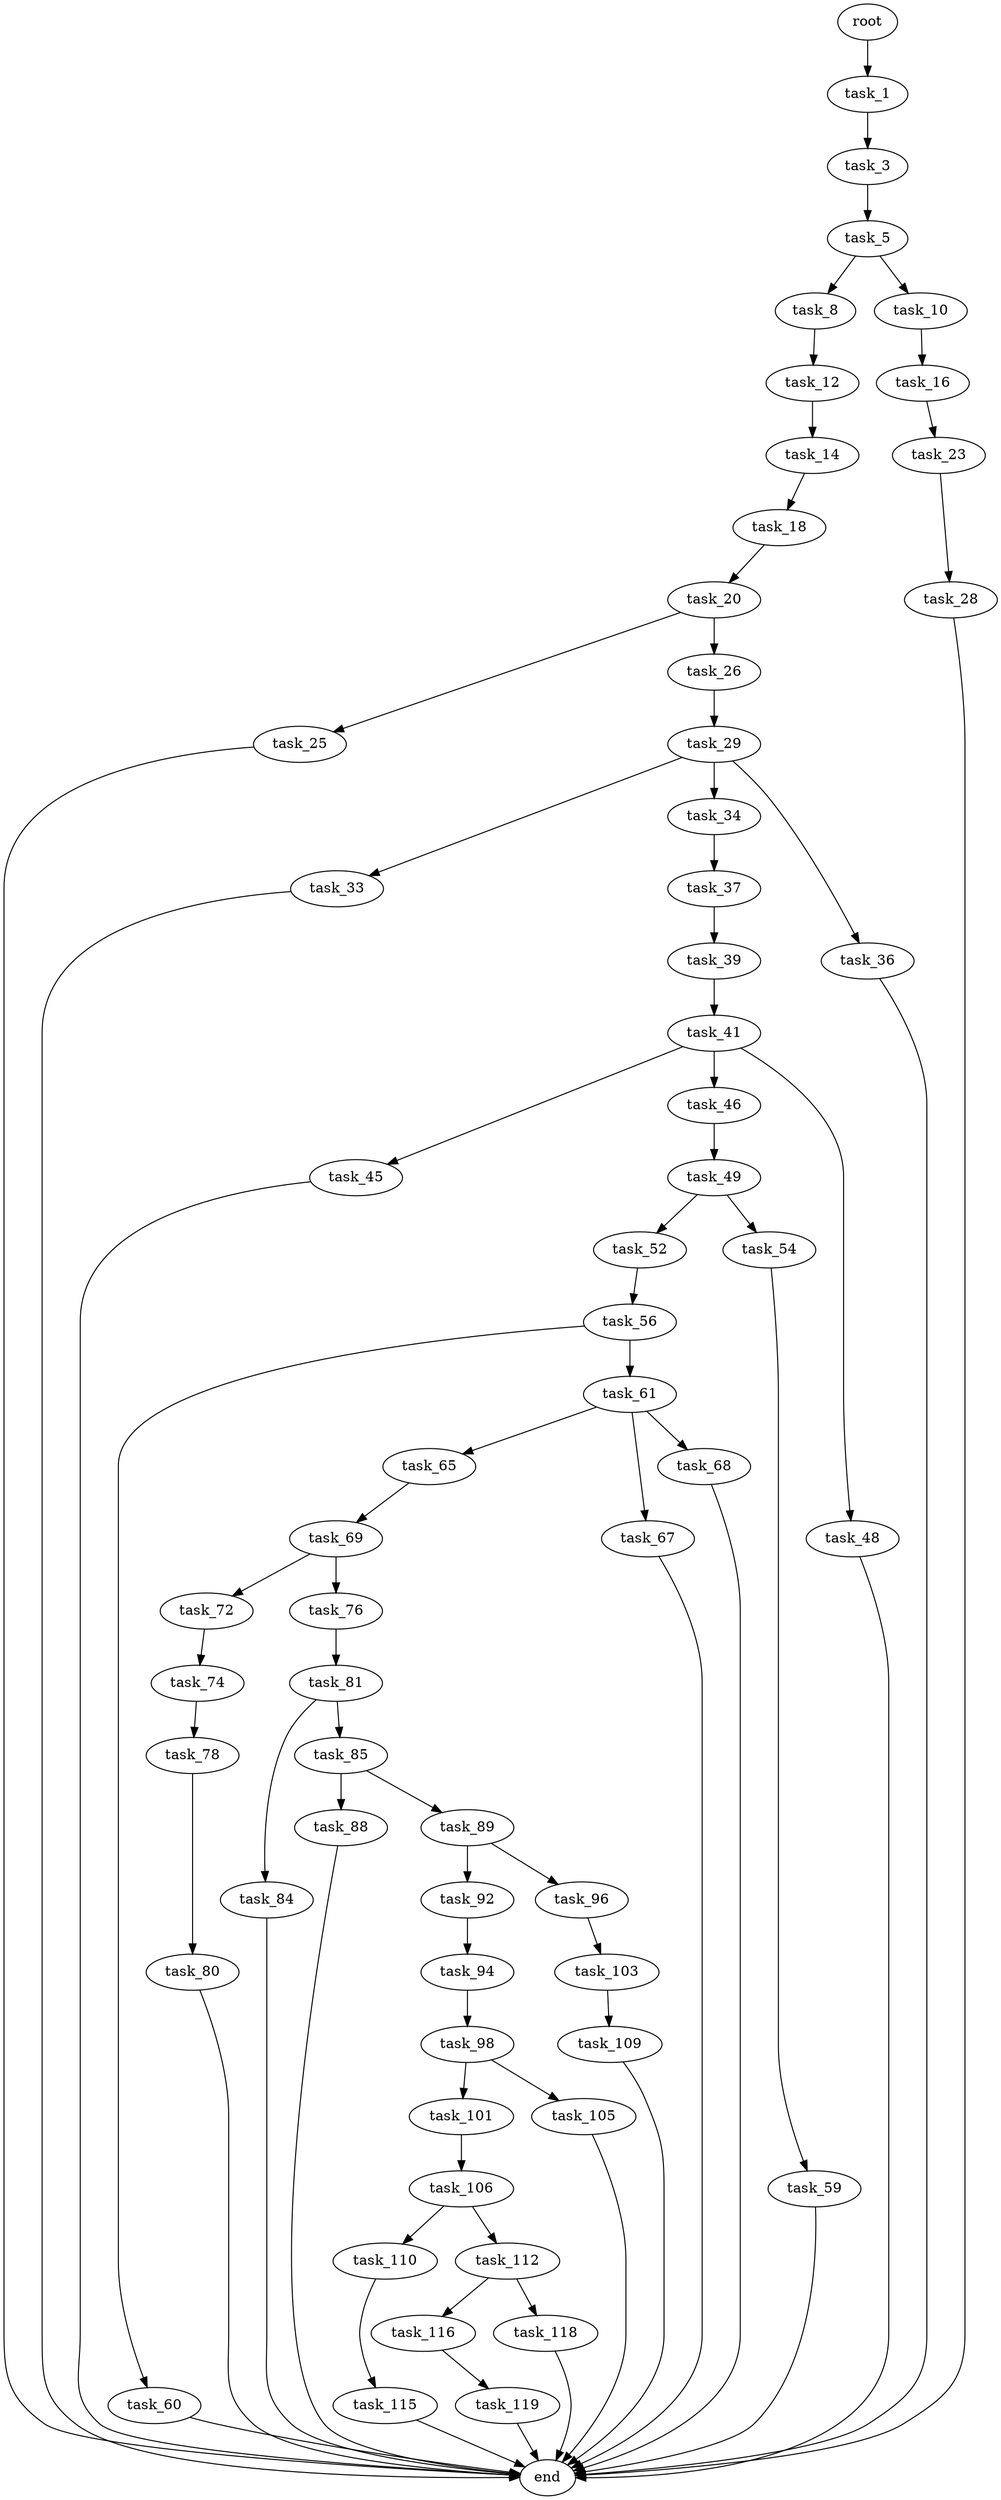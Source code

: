 digraph G {
  root [size="0.000000"];
  task_1 [size="57603943343.000000"];
  task_3 [size="5598109955.000000"];
  task_5 [size="25417171310.000000"];
  task_8 [size="368293445632.000000"];
  task_10 [size="68719476736.000000"];
  task_12 [size="76004456514.000000"];
  task_14 [size="19245508962.000000"];
  task_16 [size="5475462025.000000"];
  task_18 [size="358894089737.000000"];
  task_20 [size="4608302222.000000"];
  task_23 [size="549755813888.000000"];
  task_25 [size="333278926894.000000"];
  task_26 [size="234778308958.000000"];
  task_28 [size="24943602026.000000"];
  task_29 [size="9250601158.000000"];
  task_33 [size="5985723792.000000"];
  task_34 [size="677219877389.000000"];
  task_36 [size="862395187177.000000"];
  task_37 [size="23400345610.000000"];
  task_39 [size="1132392178070.000000"];
  task_41 [size="68719476736.000000"];
  task_45 [size="489645526.000000"];
  task_46 [size="22395480533.000000"];
  task_48 [size="6942651502.000000"];
  task_49 [size="549755813888.000000"];
  task_52 [size="18641740206.000000"];
  task_54 [size="18056498877.000000"];
  task_56 [size="1073741824000.000000"];
  task_59 [size="6449103421.000000"];
  task_60 [size="15493199968.000000"];
  task_61 [size="9495554807.000000"];
  task_65 [size="4203725852.000000"];
  task_67 [size="955483408944.000000"];
  task_68 [size="6206842091.000000"];
  task_69 [size="4845735459.000000"];
  task_72 [size="137450837388.000000"];
  task_74 [size="8056795179.000000"];
  task_76 [size="368293445632.000000"];
  task_78 [size="16946001799.000000"];
  task_80 [size="46650462704.000000"];
  task_81 [size="390420813116.000000"];
  task_84 [size="274752479841.000000"];
  task_85 [size="126373333384.000000"];
  task_88 [size="299659910808.000000"];
  task_89 [size="1073741824000.000000"];
  task_92 [size="300883709651.000000"];
  task_94 [size="368293445632.000000"];
  task_96 [size="16673773400.000000"];
  task_98 [size="646479180958.000000"];
  task_101 [size="14425352558.000000"];
  task_103 [size="679504108660.000000"];
  task_105 [size="2597490504.000000"];
  task_106 [size="117332399059.000000"];
  task_109 [size="1294815427.000000"];
  task_110 [size="42342393445.000000"];
  task_112 [size="25288402208.000000"];
  task_115 [size="549755813888.000000"];
  task_116 [size="3357438128.000000"];
  task_118 [size="368293445632.000000"];
  task_119 [size="611448607259.000000"];
  end [size="0.000000"];

  root -> task_1 [size="1.000000"];
  task_1 -> task_3 [size="134217728.000000"];
  task_3 -> task_5 [size="134217728.000000"];
  task_5 -> task_8 [size="536870912.000000"];
  task_5 -> task_10 [size="536870912.000000"];
  task_8 -> task_12 [size="411041792.000000"];
  task_10 -> task_16 [size="134217728.000000"];
  task_12 -> task_14 [size="134217728.000000"];
  task_14 -> task_18 [size="411041792.000000"];
  task_16 -> task_23 [size="536870912.000000"];
  task_18 -> task_20 [size="536870912.000000"];
  task_20 -> task_25 [size="75497472.000000"];
  task_20 -> task_26 [size="75497472.000000"];
  task_23 -> task_28 [size="536870912.000000"];
  task_25 -> end [size="1.000000"];
  task_26 -> task_29 [size="301989888.000000"];
  task_28 -> end [size="1.000000"];
  task_29 -> task_33 [size="411041792.000000"];
  task_29 -> task_34 [size="411041792.000000"];
  task_29 -> task_36 [size="411041792.000000"];
  task_33 -> end [size="1.000000"];
  task_34 -> task_37 [size="679477248.000000"];
  task_36 -> end [size="1.000000"];
  task_37 -> task_39 [size="536870912.000000"];
  task_39 -> task_41 [size="679477248.000000"];
  task_41 -> task_45 [size="134217728.000000"];
  task_41 -> task_46 [size="134217728.000000"];
  task_41 -> task_48 [size="134217728.000000"];
  task_45 -> end [size="1.000000"];
  task_46 -> task_49 [size="679477248.000000"];
  task_48 -> end [size="1.000000"];
  task_49 -> task_52 [size="536870912.000000"];
  task_49 -> task_54 [size="536870912.000000"];
  task_52 -> task_56 [size="838860800.000000"];
  task_54 -> task_59 [size="301989888.000000"];
  task_56 -> task_60 [size="838860800.000000"];
  task_56 -> task_61 [size="838860800.000000"];
  task_59 -> end [size="1.000000"];
  task_60 -> end [size="1.000000"];
  task_61 -> task_65 [size="411041792.000000"];
  task_61 -> task_67 [size="411041792.000000"];
  task_61 -> task_68 [size="411041792.000000"];
  task_65 -> task_69 [size="134217728.000000"];
  task_67 -> end [size="1.000000"];
  task_68 -> end [size="1.000000"];
  task_69 -> task_72 [size="134217728.000000"];
  task_69 -> task_76 [size="134217728.000000"];
  task_72 -> task_74 [size="209715200.000000"];
  task_74 -> task_78 [size="301989888.000000"];
  task_76 -> task_81 [size="411041792.000000"];
  task_78 -> task_80 [size="301989888.000000"];
  task_80 -> end [size="1.000000"];
  task_81 -> task_84 [size="301989888.000000"];
  task_81 -> task_85 [size="301989888.000000"];
  task_84 -> end [size="1.000000"];
  task_85 -> task_88 [size="301989888.000000"];
  task_85 -> task_89 [size="301989888.000000"];
  task_88 -> end [size="1.000000"];
  task_89 -> task_92 [size="838860800.000000"];
  task_89 -> task_96 [size="838860800.000000"];
  task_92 -> task_94 [size="301989888.000000"];
  task_94 -> task_98 [size="411041792.000000"];
  task_96 -> task_103 [size="679477248.000000"];
  task_98 -> task_101 [size="411041792.000000"];
  task_98 -> task_105 [size="411041792.000000"];
  task_101 -> task_106 [size="536870912.000000"];
  task_103 -> task_109 [size="536870912.000000"];
  task_105 -> end [size="1.000000"];
  task_106 -> task_110 [size="134217728.000000"];
  task_106 -> task_112 [size="134217728.000000"];
  task_109 -> end [size="1.000000"];
  task_110 -> task_115 [size="209715200.000000"];
  task_112 -> task_116 [size="411041792.000000"];
  task_112 -> task_118 [size="411041792.000000"];
  task_115 -> end [size="1.000000"];
  task_116 -> task_119 [size="75497472.000000"];
  task_118 -> end [size="1.000000"];
  task_119 -> end [size="1.000000"];
}
